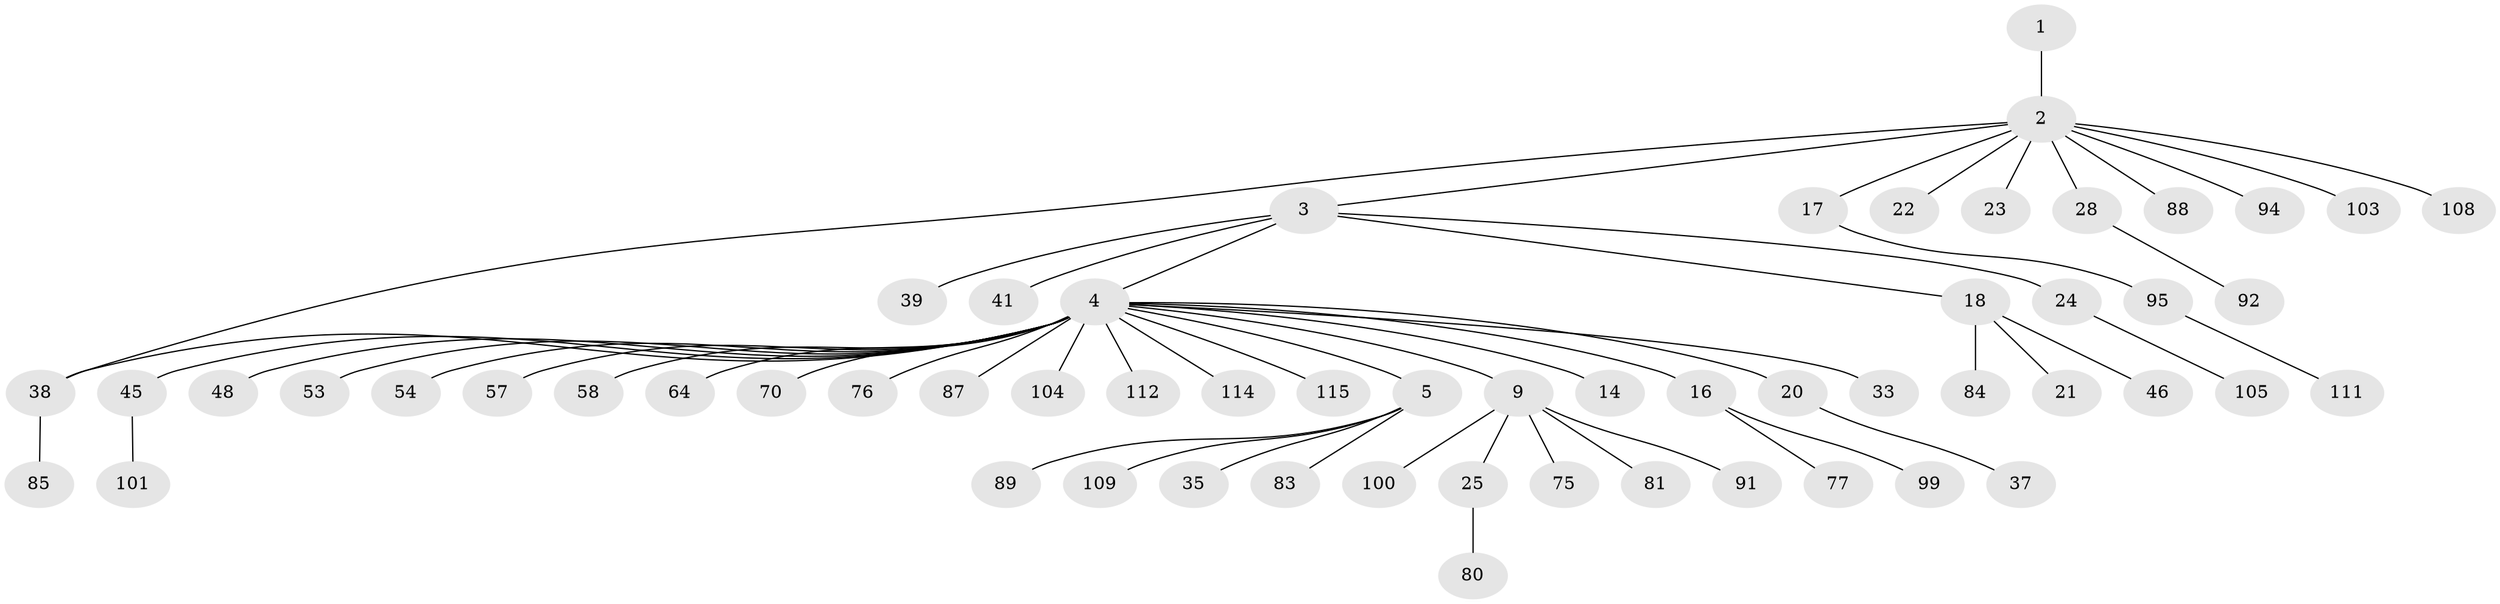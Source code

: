 // original degree distribution, {1: 0.6218487394957983, 18: 0.008403361344537815, 6: 0.01680672268907563, 22: 0.008403361344537815, 2: 0.21008403361344538, 7: 0.008403361344537815, 4: 0.05042016806722689, 5: 0.01680672268907563, 3: 0.058823529411764705}
// Generated by graph-tools (version 1.1) at 2025/14/03/09/25 04:14:39]
// undirected, 59 vertices, 59 edges
graph export_dot {
graph [start="1"]
  node [color=gray90,style=filled];
  1;
  2 [super="+26+6+29+19+7+49+78+118+66+74+71+12+79"];
  3;
  4;
  5 [super="+15+55+27+40+8"];
  9 [super="+56+110+10+13"];
  14 [super="+43"];
  16 [super="+34+60+93"];
  17 [super="+42"];
  18 [super="+73"];
  20 [super="+32"];
  21 [super="+68"];
  22;
  23;
  24 [super="+86"];
  25 [super="+102+50"];
  28 [super="+51+113"];
  33 [super="+98"];
  35;
  37;
  38;
  39;
  41;
  45 [super="+59"];
  46;
  48;
  53 [super="+90"];
  54 [super="+69+116"];
  57 [super="+97"];
  58;
  64;
  70 [super="+117"];
  75;
  76 [super="+107"];
  77;
  80;
  81;
  83;
  84;
  85;
  87;
  88;
  89;
  91;
  92;
  94;
  95;
  99;
  100;
  101;
  103;
  104;
  105;
  108;
  109;
  111;
  112;
  114;
  115;
  1 -- 2;
  2 -- 3;
  2 -- 23;
  2 -- 88;
  2 -- 103;
  2 -- 108;
  2 -- 17;
  2 -- 28;
  2 -- 94;
  2 -- 38;
  2 -- 22;
  3 -- 4;
  3 -- 18;
  3 -- 24;
  3 -- 39;
  3 -- 41;
  4 -- 5;
  4 -- 9;
  4 -- 14;
  4 -- 16;
  4 -- 20;
  4 -- 33;
  4 -- 38;
  4 -- 45;
  4 -- 48;
  4 -- 53;
  4 -- 54;
  4 -- 57;
  4 -- 58;
  4 -- 64;
  4 -- 70;
  4 -- 76;
  4 -- 87;
  4 -- 104;
  4 -- 112;
  4 -- 114;
  4 -- 115;
  5 -- 89;
  5 -- 83;
  5 -- 35;
  5 -- 109;
  9 -- 25;
  9 -- 100;
  9 -- 81;
  9 -- 91;
  9 -- 75;
  16 -- 99;
  16 -- 77;
  17 -- 95;
  18 -- 21;
  18 -- 46;
  18 -- 84;
  20 -- 37;
  24 -- 105;
  25 -- 80;
  28 -- 92;
  38 -- 85;
  45 -- 101;
  95 -- 111;
}
